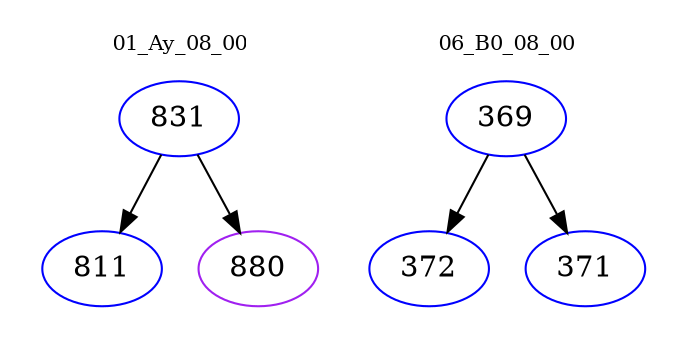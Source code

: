 digraph{
subgraph cluster_0 {
color = white
label = "01_Ay_08_00";
fontsize=10;
T0_831 [label="831", color="blue"]
T0_831 -> T0_811 [color="black"]
T0_811 [label="811", color="blue"]
T0_831 -> T0_880 [color="black"]
T0_880 [label="880", color="purple"]
}
subgraph cluster_1 {
color = white
label = "06_B0_08_00";
fontsize=10;
T1_369 [label="369", color="blue"]
T1_369 -> T1_372 [color="black"]
T1_372 [label="372", color="blue"]
T1_369 -> T1_371 [color="black"]
T1_371 [label="371", color="blue"]
}
}
